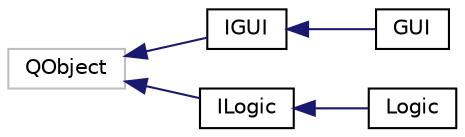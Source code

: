 digraph "Graphical Class Hierarchy"
{
  edge [fontname="Helvetica",fontsize="10",labelfontname="Helvetica",labelfontsize="10"];
  node [fontname="Helvetica",fontsize="10",shape=record];
  rankdir="LR";
  Node1 [label="QObject",height=0.2,width=0.4,color="grey75", fillcolor="white", style="filled"];
  Node1 -> Node2 [dir="back",color="midnightblue",fontsize="10",style="solid",fontname="Helvetica"];
  Node2 [label="IGUI",height=0.2,width=0.4,color="black", fillcolor="white", style="filled",URL="$class_i_g_u_i.html",tooltip="GUI Interface. "];
  Node2 -> Node3 [dir="back",color="midnightblue",fontsize="10",style="solid",fontname="Helvetica"];
  Node3 [label="GUI",height=0.2,width=0.4,color="black", fillcolor="white", style="filled",URL="$class_g_u_i.html",tooltip="GUI interface implementation. "];
  Node1 -> Node4 [dir="back",color="midnightblue",fontsize="10",style="solid",fontname="Helvetica"];
  Node4 [label="ILogic",height=0.2,width=0.4,color="black", fillcolor="white", style="filled",URL="$class_i_logic.html",tooltip="Logic interface. "];
  Node4 -> Node5 [dir="back",color="midnightblue",fontsize="10",style="solid",fontname="Helvetica"];
  Node5 [label="Logic",height=0.2,width=0.4,color="black", fillcolor="white", style="filled",URL="$class_logic.html",tooltip="Logic interface implementation. "];
}
